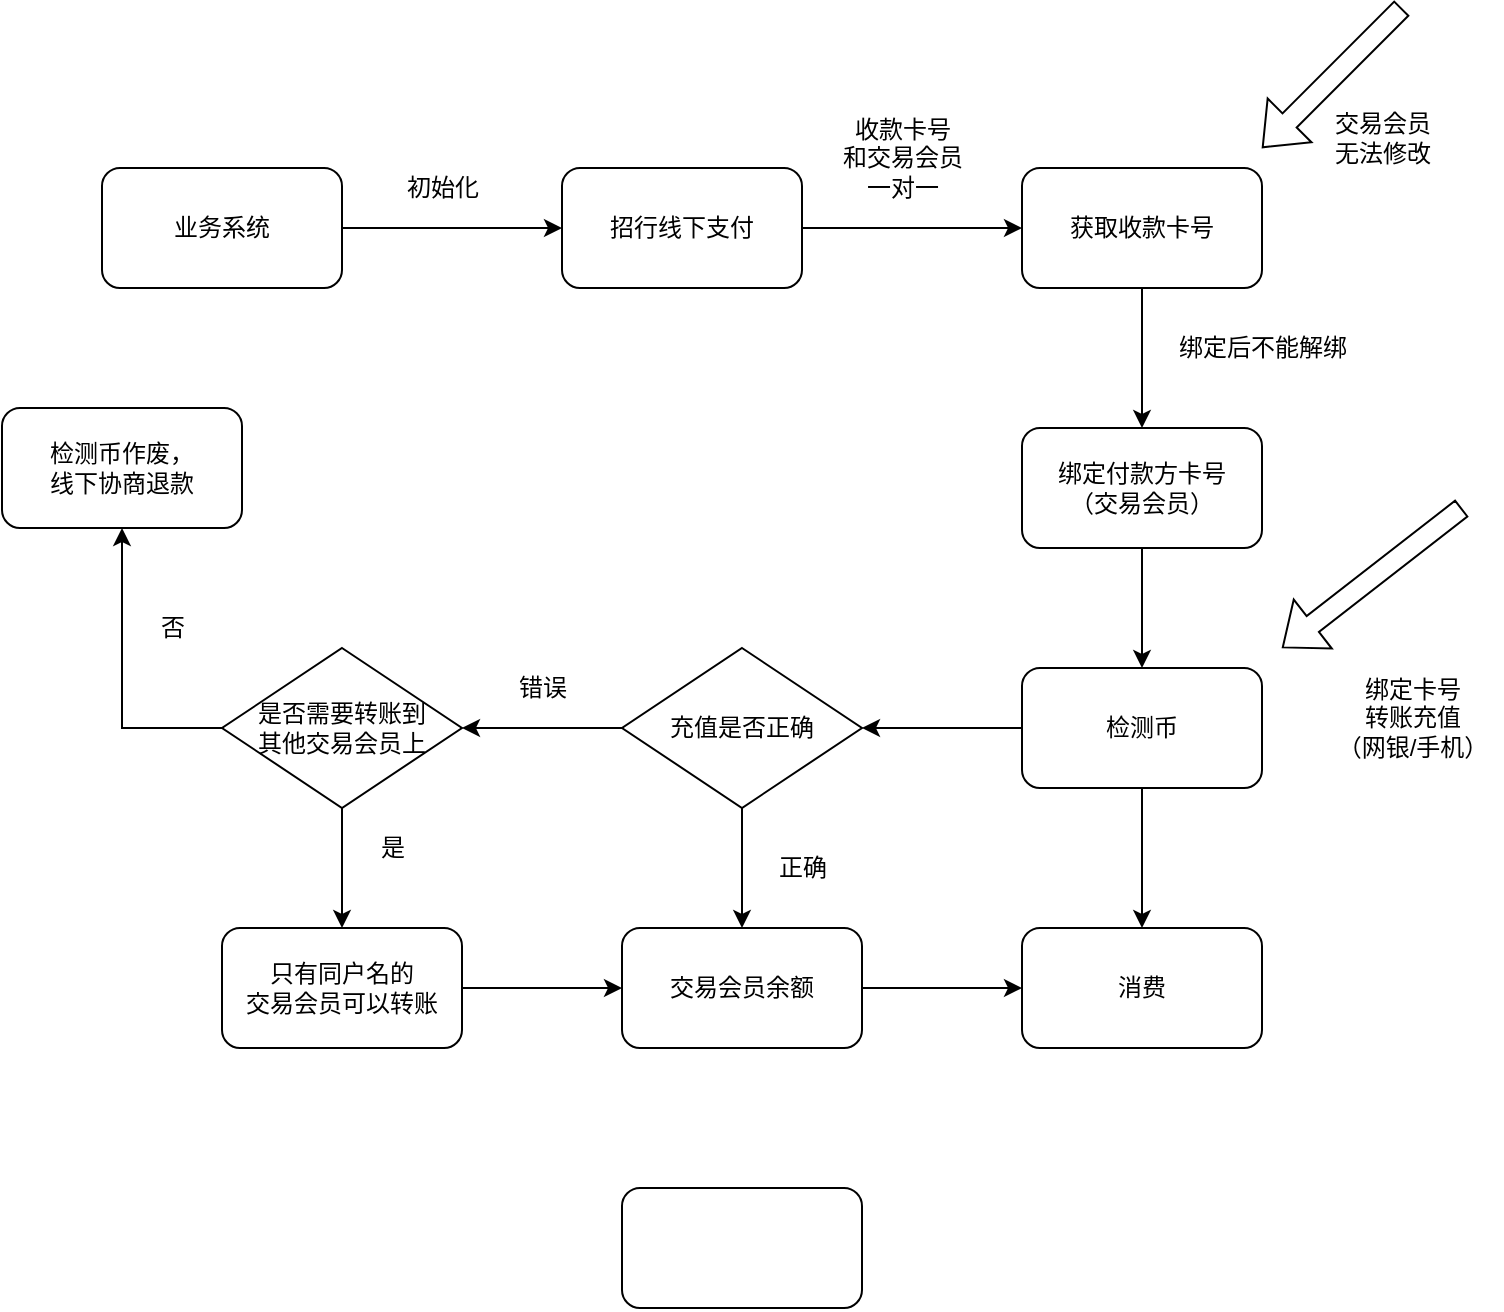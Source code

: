 <mxfile version="16.1.0" type="github">
  <diagram id="C5RBs43oDa-KdzZeNtuy" name="Page-1">
    <mxGraphModel dx="1330" dy="834" grid="1" gridSize="10" guides="1" tooltips="1" connect="1" arrows="1" fold="1" page="1" pageScale="1" pageWidth="827" pageHeight="1169" math="0" shadow="0">
      <root>
        <mxCell id="WIyWlLk6GJQsqaUBKTNV-0" />
        <mxCell id="WIyWlLk6GJQsqaUBKTNV-1" parent="WIyWlLk6GJQsqaUBKTNV-0" />
        <mxCell id="Su-YwAsmCwrDfq2_HWXV-2" style="edgeStyle=orthogonalEdgeStyle;rounded=0;orthogonalLoop=1;jettySize=auto;html=1;entryX=0;entryY=0.5;entryDx=0;entryDy=0;" edge="1" parent="WIyWlLk6GJQsqaUBKTNV-1" source="Su-YwAsmCwrDfq2_HWXV-0" target="Su-YwAsmCwrDfq2_HWXV-1">
          <mxGeometry relative="1" as="geometry" />
        </mxCell>
        <mxCell id="Su-YwAsmCwrDfq2_HWXV-0" value="业务系统" style="rounded=1;whiteSpace=wrap;html=1;" vertex="1" parent="WIyWlLk6GJQsqaUBKTNV-1">
          <mxGeometry x="80" y="110" width="120" height="60" as="geometry" />
        </mxCell>
        <mxCell id="Su-YwAsmCwrDfq2_HWXV-5" style="edgeStyle=orthogonalEdgeStyle;rounded=0;orthogonalLoop=1;jettySize=auto;html=1;entryX=0;entryY=0.5;entryDx=0;entryDy=0;" edge="1" parent="WIyWlLk6GJQsqaUBKTNV-1" source="Su-YwAsmCwrDfq2_HWXV-1" target="Su-YwAsmCwrDfq2_HWXV-4">
          <mxGeometry relative="1" as="geometry" />
        </mxCell>
        <mxCell id="Su-YwAsmCwrDfq2_HWXV-1" value="招行线下支付" style="rounded=1;whiteSpace=wrap;html=1;" vertex="1" parent="WIyWlLk6GJQsqaUBKTNV-1">
          <mxGeometry x="310" y="110" width="120" height="60" as="geometry" />
        </mxCell>
        <mxCell id="Su-YwAsmCwrDfq2_HWXV-3" value="初始化" style="text;html=1;resizable=0;autosize=1;align=center;verticalAlign=middle;points=[];fillColor=none;strokeColor=none;rounded=0;" vertex="1" parent="WIyWlLk6GJQsqaUBKTNV-1">
          <mxGeometry x="225" y="110" width="50" height="20" as="geometry" />
        </mxCell>
        <mxCell id="Su-YwAsmCwrDfq2_HWXV-17" value="" style="edgeStyle=orthogonalEdgeStyle;rounded=0;orthogonalLoop=1;jettySize=auto;html=1;" edge="1" parent="WIyWlLk6GJQsqaUBKTNV-1" source="Su-YwAsmCwrDfq2_HWXV-4" target="Su-YwAsmCwrDfq2_HWXV-16">
          <mxGeometry relative="1" as="geometry" />
        </mxCell>
        <mxCell id="Su-YwAsmCwrDfq2_HWXV-4" value="获取收款卡号" style="rounded=1;whiteSpace=wrap;html=1;" vertex="1" parent="WIyWlLk6GJQsqaUBKTNV-1">
          <mxGeometry x="540" y="110" width="120" height="60" as="geometry" />
        </mxCell>
        <mxCell id="Su-YwAsmCwrDfq2_HWXV-7" value="" style="shape=flexArrow;endArrow=classic;html=1;rounded=0;" edge="1" parent="WIyWlLk6GJQsqaUBKTNV-1">
          <mxGeometry width="50" height="50" relative="1" as="geometry">
            <mxPoint x="760" y="280" as="sourcePoint" />
            <mxPoint x="670" y="350" as="targetPoint" />
          </mxGeometry>
        </mxCell>
        <mxCell id="Su-YwAsmCwrDfq2_HWXV-8" value="收款卡号&lt;br&gt;和交易会员&lt;br&gt;一对一" style="text;html=1;resizable=0;autosize=1;align=center;verticalAlign=middle;points=[];fillColor=none;strokeColor=none;rounded=0;" vertex="1" parent="WIyWlLk6GJQsqaUBKTNV-1">
          <mxGeometry x="440" y="80" width="80" height="50" as="geometry" />
        </mxCell>
        <mxCell id="Su-YwAsmCwrDfq2_HWXV-9" value="绑定卡号&lt;br&gt;转账充值&lt;br&gt;（网银/手机）" style="text;html=1;resizable=0;autosize=1;align=center;verticalAlign=middle;points=[];fillColor=none;strokeColor=none;rounded=0;rotation=0;" vertex="1" parent="WIyWlLk6GJQsqaUBKTNV-1">
          <mxGeometry x="690" y="360" width="90" height="50" as="geometry" />
        </mxCell>
        <mxCell id="Su-YwAsmCwrDfq2_HWXV-20" value="" style="edgeStyle=orthogonalEdgeStyle;rounded=0;orthogonalLoop=1;jettySize=auto;html=1;" edge="1" parent="WIyWlLk6GJQsqaUBKTNV-1" source="Su-YwAsmCwrDfq2_HWXV-10" target="Su-YwAsmCwrDfq2_HWXV-13">
          <mxGeometry relative="1" as="geometry" />
        </mxCell>
        <mxCell id="Su-YwAsmCwrDfq2_HWXV-36" value="" style="edgeStyle=orthogonalEdgeStyle;rounded=0;orthogonalLoop=1;jettySize=auto;html=1;" edge="1" parent="WIyWlLk6GJQsqaUBKTNV-1" source="Su-YwAsmCwrDfq2_HWXV-10" target="Su-YwAsmCwrDfq2_HWXV-34">
          <mxGeometry relative="1" as="geometry" />
        </mxCell>
        <mxCell id="Su-YwAsmCwrDfq2_HWXV-10" value="检测币" style="rounded=1;whiteSpace=wrap;html=1;" vertex="1" parent="WIyWlLk6GJQsqaUBKTNV-1">
          <mxGeometry x="540" y="360" width="120" height="60" as="geometry" />
        </mxCell>
        <mxCell id="Su-YwAsmCwrDfq2_HWXV-21" value="" style="edgeStyle=orthogonalEdgeStyle;rounded=0;orthogonalLoop=1;jettySize=auto;html=1;" edge="1" parent="WIyWlLk6GJQsqaUBKTNV-1" source="Su-YwAsmCwrDfq2_HWXV-13" target="Su-YwAsmCwrDfq2_HWXV-15">
          <mxGeometry relative="1" as="geometry" />
        </mxCell>
        <mxCell id="Su-YwAsmCwrDfq2_HWXV-24" value="" style="edgeStyle=orthogonalEdgeStyle;rounded=0;orthogonalLoop=1;jettySize=auto;html=1;" edge="1" parent="WIyWlLk6GJQsqaUBKTNV-1" source="Su-YwAsmCwrDfq2_HWXV-13">
          <mxGeometry relative="1" as="geometry">
            <mxPoint x="260" y="390" as="targetPoint" />
          </mxGeometry>
        </mxCell>
        <mxCell id="Su-YwAsmCwrDfq2_HWXV-13" value="充值是否正确" style="rhombus;whiteSpace=wrap;html=1;" vertex="1" parent="WIyWlLk6GJQsqaUBKTNV-1">
          <mxGeometry x="340" y="350" width="120" height="80" as="geometry" />
        </mxCell>
        <mxCell id="Su-YwAsmCwrDfq2_HWXV-35" value="" style="edgeStyle=orthogonalEdgeStyle;rounded=0;orthogonalLoop=1;jettySize=auto;html=1;" edge="1" parent="WIyWlLk6GJQsqaUBKTNV-1" source="Su-YwAsmCwrDfq2_HWXV-15" target="Su-YwAsmCwrDfq2_HWXV-34">
          <mxGeometry relative="1" as="geometry" />
        </mxCell>
        <mxCell id="Su-YwAsmCwrDfq2_HWXV-15" value="交易会员余额" style="rounded=1;whiteSpace=wrap;html=1;" vertex="1" parent="WIyWlLk6GJQsqaUBKTNV-1">
          <mxGeometry x="340" y="490" width="120" height="60" as="geometry" />
        </mxCell>
        <mxCell id="Su-YwAsmCwrDfq2_HWXV-19" value="" style="edgeStyle=orthogonalEdgeStyle;rounded=0;orthogonalLoop=1;jettySize=auto;html=1;" edge="1" parent="WIyWlLk6GJQsqaUBKTNV-1" source="Su-YwAsmCwrDfq2_HWXV-16" target="Su-YwAsmCwrDfq2_HWXV-10">
          <mxGeometry relative="1" as="geometry" />
        </mxCell>
        <mxCell id="Su-YwAsmCwrDfq2_HWXV-16" value="绑定付款方卡号&lt;br&gt;（交易会员）" style="rounded=1;whiteSpace=wrap;html=1;direction=west;" vertex="1" parent="WIyWlLk6GJQsqaUBKTNV-1">
          <mxGeometry x="540" y="240" width="120" height="60" as="geometry" />
        </mxCell>
        <mxCell id="Su-YwAsmCwrDfq2_HWXV-18" value="绑定后不能解绑" style="text;html=1;resizable=0;autosize=1;align=center;verticalAlign=middle;points=[];fillColor=none;strokeColor=none;rounded=0;" vertex="1" parent="WIyWlLk6GJQsqaUBKTNV-1">
          <mxGeometry x="610" y="190" width="100" height="20" as="geometry" />
        </mxCell>
        <mxCell id="Su-YwAsmCwrDfq2_HWXV-22" value="正确" style="text;html=1;resizable=0;autosize=1;align=center;verticalAlign=middle;points=[];fillColor=none;strokeColor=none;rounded=0;" vertex="1" parent="WIyWlLk6GJQsqaUBKTNV-1">
          <mxGeometry x="410" y="450" width="40" height="20" as="geometry" />
        </mxCell>
        <mxCell id="Su-YwAsmCwrDfq2_HWXV-25" value="错误" style="text;html=1;resizable=0;autosize=1;align=center;verticalAlign=middle;points=[];fillColor=none;strokeColor=none;rounded=0;" vertex="1" parent="WIyWlLk6GJQsqaUBKTNV-1">
          <mxGeometry x="280" y="360" width="40" height="20" as="geometry" />
        </mxCell>
        <mxCell id="Su-YwAsmCwrDfq2_HWXV-31" value="" style="edgeStyle=orthogonalEdgeStyle;rounded=0;orthogonalLoop=1;jettySize=auto;html=1;" edge="1" parent="WIyWlLk6GJQsqaUBKTNV-1" source="Su-YwAsmCwrDfq2_HWXV-26" target="Su-YwAsmCwrDfq2_HWXV-30">
          <mxGeometry relative="1" as="geometry" />
        </mxCell>
        <mxCell id="Su-YwAsmCwrDfq2_HWXV-39" style="edgeStyle=orthogonalEdgeStyle;rounded=0;orthogonalLoop=1;jettySize=auto;html=1;entryX=0.5;entryY=1;entryDx=0;entryDy=0;" edge="1" parent="WIyWlLk6GJQsqaUBKTNV-1" source="Su-YwAsmCwrDfq2_HWXV-26" target="Su-YwAsmCwrDfq2_HWXV-38">
          <mxGeometry relative="1" as="geometry">
            <Array as="points">
              <mxPoint x="90" y="390" />
            </Array>
          </mxGeometry>
        </mxCell>
        <mxCell id="Su-YwAsmCwrDfq2_HWXV-26" value="是否需要转账到&lt;br&gt;其他交易会员上" style="rhombus;whiteSpace=wrap;html=1;" vertex="1" parent="WIyWlLk6GJQsqaUBKTNV-1">
          <mxGeometry x="140" y="350" width="120" height="80" as="geometry" />
        </mxCell>
        <mxCell id="Su-YwAsmCwrDfq2_HWXV-28" value="" style="shape=flexArrow;endArrow=classic;html=1;rounded=0;" edge="1" parent="WIyWlLk6GJQsqaUBKTNV-1">
          <mxGeometry width="50" height="50" relative="1" as="geometry">
            <mxPoint x="730" y="30" as="sourcePoint" />
            <mxPoint x="660" y="100" as="targetPoint" />
          </mxGeometry>
        </mxCell>
        <mxCell id="Su-YwAsmCwrDfq2_HWXV-29" value="交易会员&lt;br&gt;无法修改" style="text;html=1;resizable=0;autosize=1;align=center;verticalAlign=middle;points=[];fillColor=none;strokeColor=none;rounded=0;rotation=0;" vertex="1" parent="WIyWlLk6GJQsqaUBKTNV-1">
          <mxGeometry x="690" y="80" width="60" height="30" as="geometry" />
        </mxCell>
        <mxCell id="Su-YwAsmCwrDfq2_HWXV-33" value="" style="edgeStyle=orthogonalEdgeStyle;rounded=0;orthogonalLoop=1;jettySize=auto;html=1;" edge="1" parent="WIyWlLk6GJQsqaUBKTNV-1" source="Su-YwAsmCwrDfq2_HWXV-30" target="Su-YwAsmCwrDfq2_HWXV-15">
          <mxGeometry relative="1" as="geometry" />
        </mxCell>
        <mxCell id="Su-YwAsmCwrDfq2_HWXV-30" value="只有同户名的&lt;br&gt;交易会员可以转账" style="rounded=1;whiteSpace=wrap;html=1;" vertex="1" parent="WIyWlLk6GJQsqaUBKTNV-1">
          <mxGeometry x="140" y="490" width="120" height="60" as="geometry" />
        </mxCell>
        <mxCell id="Su-YwAsmCwrDfq2_HWXV-32" value="是" style="text;html=1;resizable=0;autosize=1;align=center;verticalAlign=middle;points=[];fillColor=none;strokeColor=none;rounded=0;" vertex="1" parent="WIyWlLk6GJQsqaUBKTNV-1">
          <mxGeometry x="210" y="440" width="30" height="20" as="geometry" />
        </mxCell>
        <mxCell id="Su-YwAsmCwrDfq2_HWXV-34" value="消费" style="rounded=1;whiteSpace=wrap;html=1;" vertex="1" parent="WIyWlLk6GJQsqaUBKTNV-1">
          <mxGeometry x="540" y="490" width="120" height="60" as="geometry" />
        </mxCell>
        <mxCell id="Su-YwAsmCwrDfq2_HWXV-37" value="" style="rounded=1;whiteSpace=wrap;html=1;" vertex="1" parent="WIyWlLk6GJQsqaUBKTNV-1">
          <mxGeometry x="340" y="620" width="120" height="60" as="geometry" />
        </mxCell>
        <mxCell id="Su-YwAsmCwrDfq2_HWXV-38" value="检测币作废，&lt;br&gt;线下协商退款" style="rounded=1;whiteSpace=wrap;html=1;" vertex="1" parent="WIyWlLk6GJQsqaUBKTNV-1">
          <mxGeometry x="30" y="230" width="120" height="60" as="geometry" />
        </mxCell>
        <mxCell id="Su-YwAsmCwrDfq2_HWXV-40" value="否" style="text;html=1;resizable=0;autosize=1;align=center;verticalAlign=middle;points=[];fillColor=none;strokeColor=none;rounded=0;" vertex="1" parent="WIyWlLk6GJQsqaUBKTNV-1">
          <mxGeometry x="100" y="330" width="30" height="20" as="geometry" />
        </mxCell>
      </root>
    </mxGraphModel>
  </diagram>
</mxfile>
